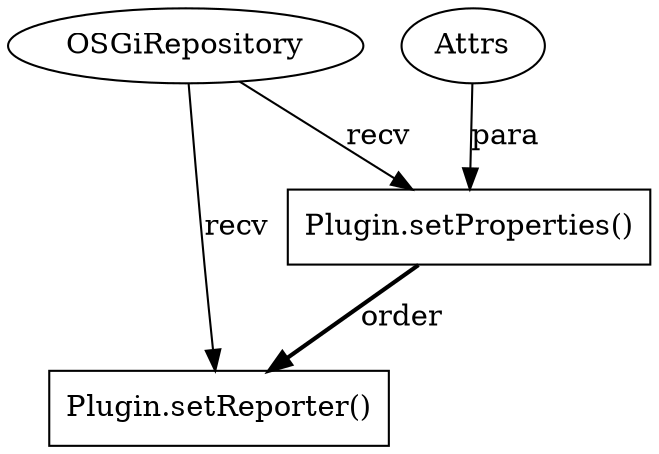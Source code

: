 digraph "AUG" {

  1 [ label="Plugin.setReporter()" shape="box" ];
  2 [ label="OSGiRepository" shape="ellipse" ];
  3 [ label="Plugin.setProperties()" shape="box" ];
  4 [ label="Attrs" shape="ellipse" ];
  3 -> 1 [ label="order" style="bold" ];
  2 -> 1 [ label="recv" style="solid" ];
  2 -> 3 [ label="recv" style="solid" ];
  4 -> 3 [ label="para" style="solid" ];
}

